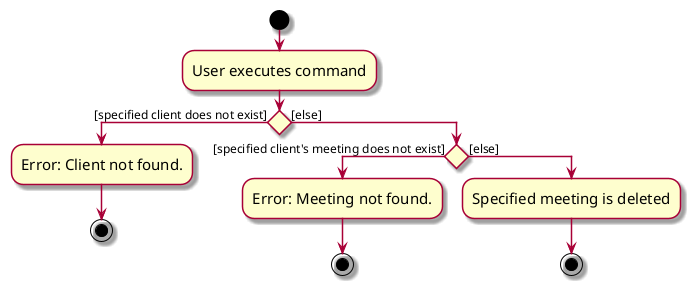 @startuml
skin rose
skinparam ActivityFontSize 15
skinparam ArrowFontSize 12
start
:User executes command;

'Since the beta syntax does not support placing the condition outside the
'diamond we place it as the true branch instead.

if () then ([specified client does not exist])
    -Error: Client not found.
    stop
else ([else])
    if () then ([specified client's meeting does not exist])
        -Error: Meeting not found.
        stop
    else ([else])
        :Specified meeting is deleted;
        stop
endif
@enduml
